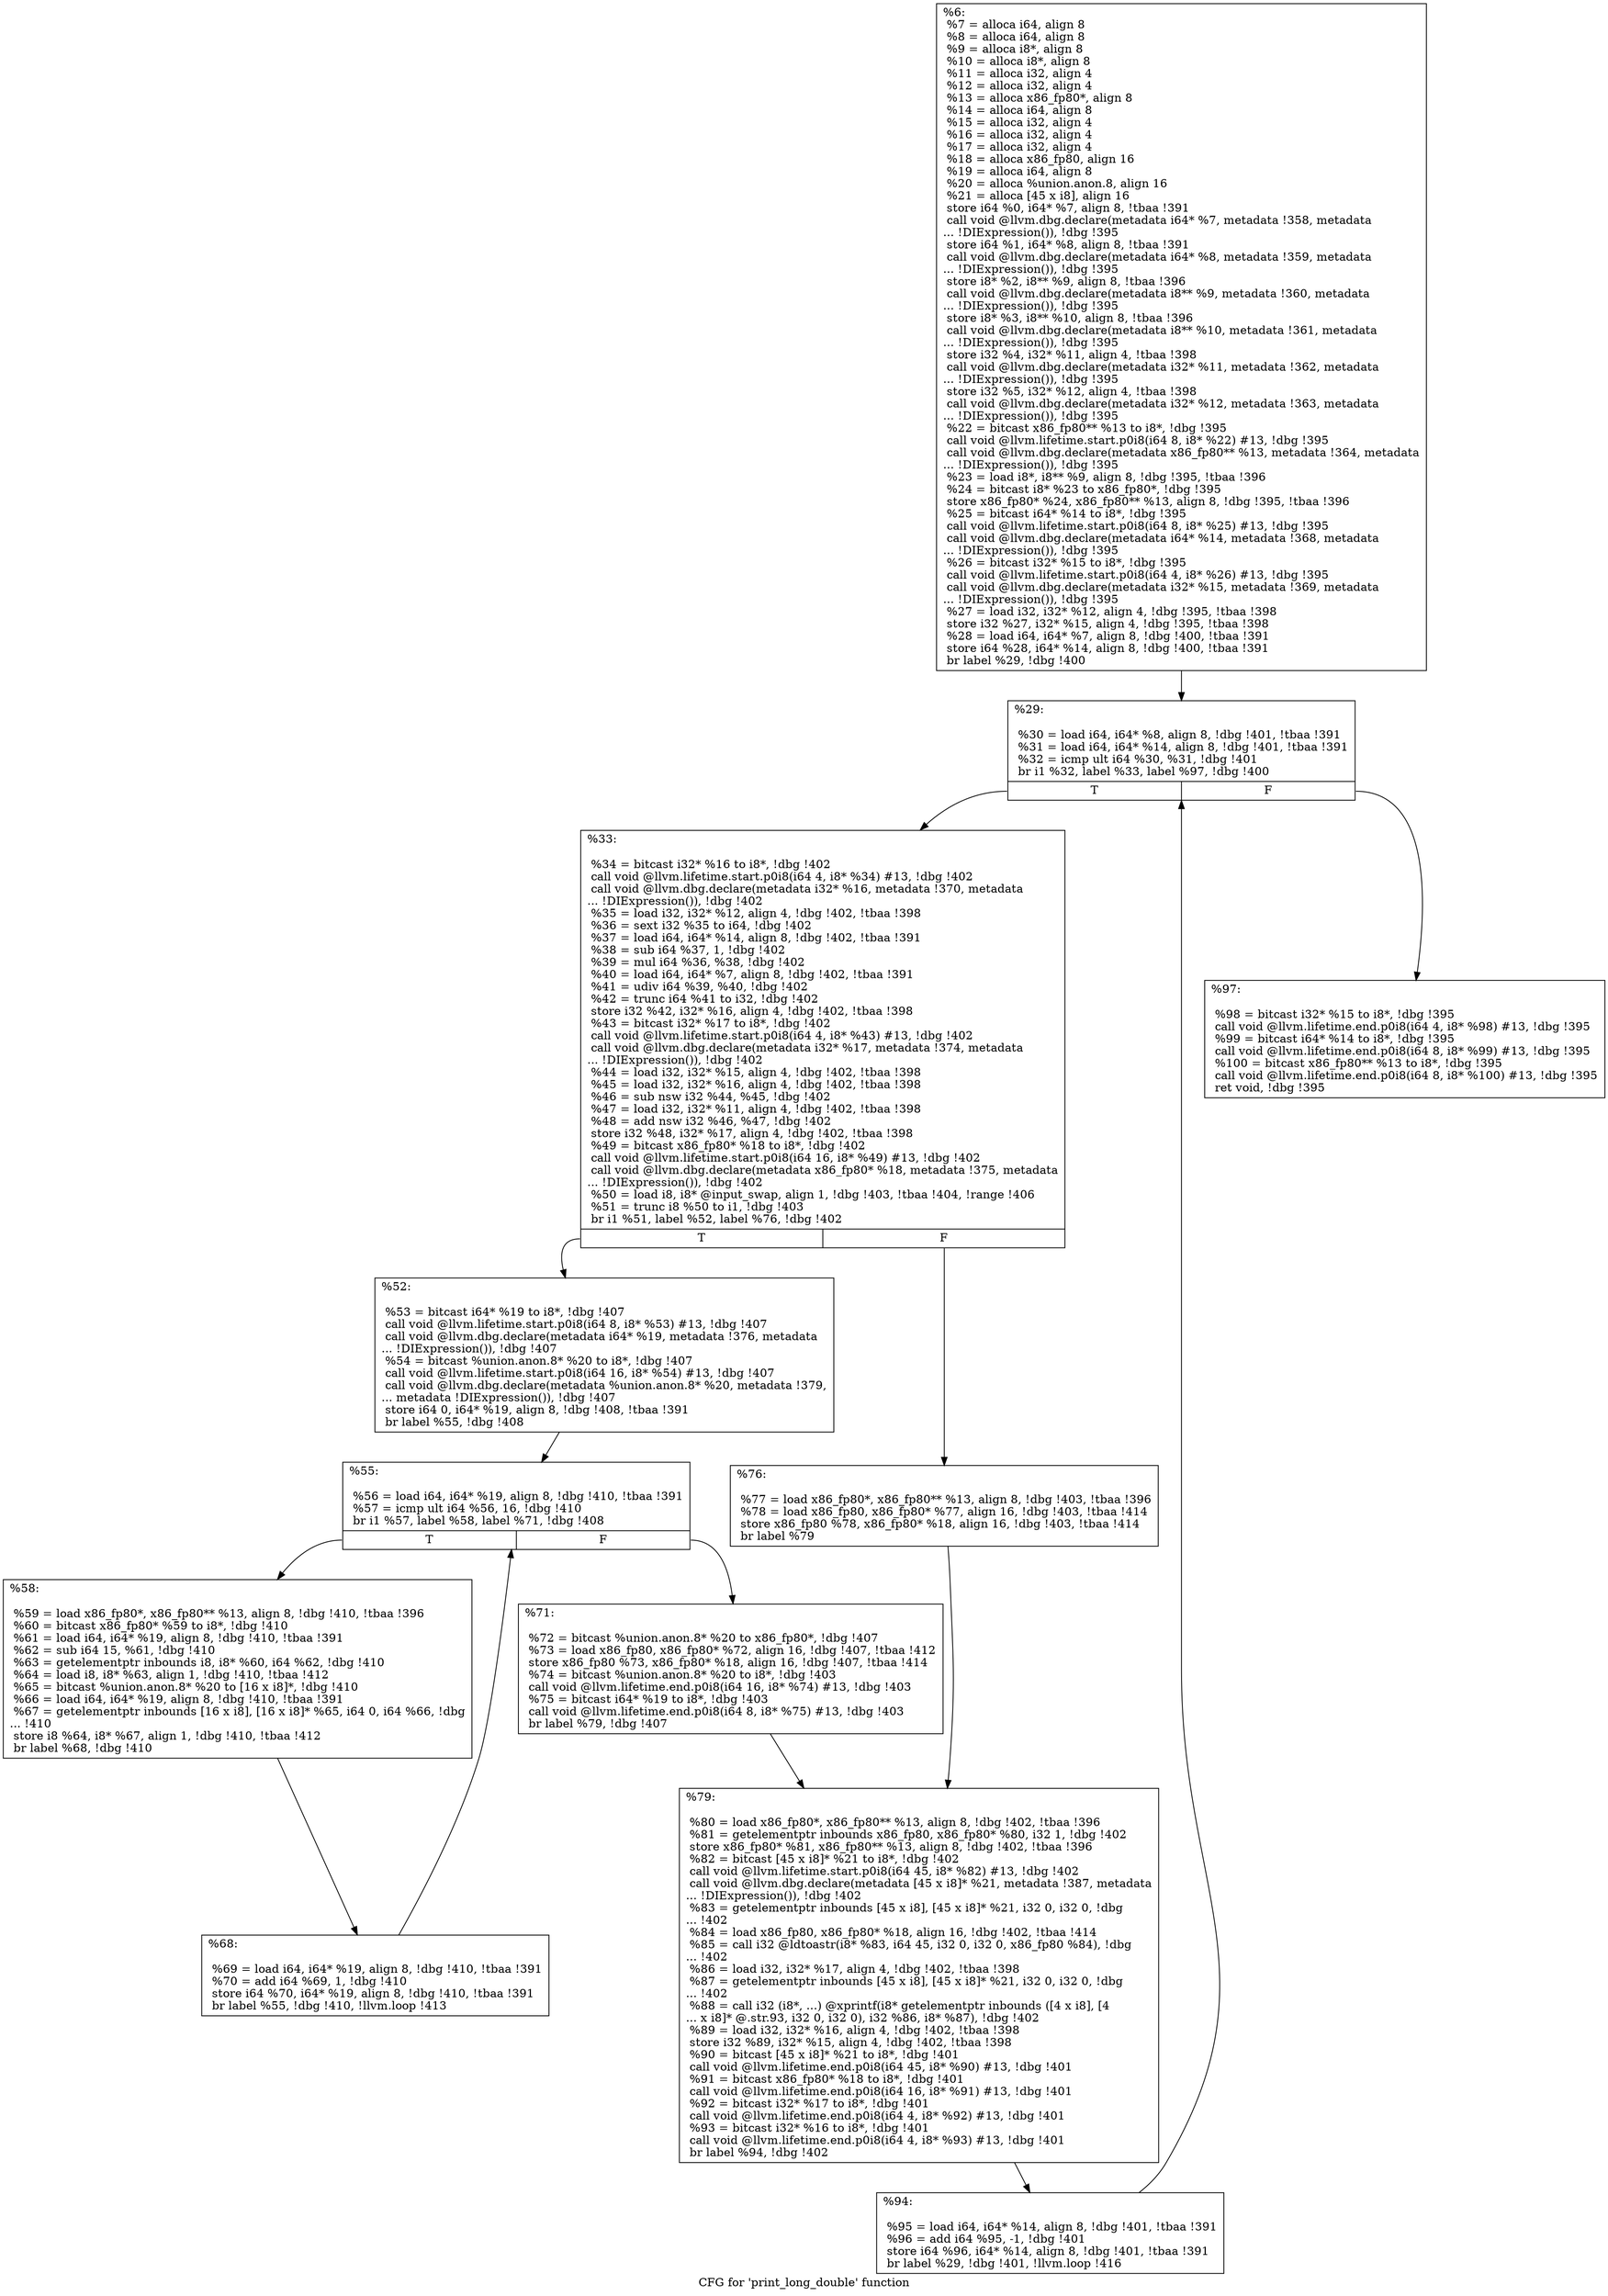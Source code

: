 digraph "CFG for 'print_long_double' function" {
	label="CFG for 'print_long_double' function";

	Node0x1c38790 [shape=record,label="{%6:\l  %7 = alloca i64, align 8\l  %8 = alloca i64, align 8\l  %9 = alloca i8*, align 8\l  %10 = alloca i8*, align 8\l  %11 = alloca i32, align 4\l  %12 = alloca i32, align 4\l  %13 = alloca x86_fp80*, align 8\l  %14 = alloca i64, align 8\l  %15 = alloca i32, align 4\l  %16 = alloca i32, align 4\l  %17 = alloca i32, align 4\l  %18 = alloca x86_fp80, align 16\l  %19 = alloca i64, align 8\l  %20 = alloca %union.anon.8, align 16\l  %21 = alloca [45 x i8], align 16\l  store i64 %0, i64* %7, align 8, !tbaa !391\l  call void @llvm.dbg.declare(metadata i64* %7, metadata !358, metadata\l... !DIExpression()), !dbg !395\l  store i64 %1, i64* %8, align 8, !tbaa !391\l  call void @llvm.dbg.declare(metadata i64* %8, metadata !359, metadata\l... !DIExpression()), !dbg !395\l  store i8* %2, i8** %9, align 8, !tbaa !396\l  call void @llvm.dbg.declare(metadata i8** %9, metadata !360, metadata\l... !DIExpression()), !dbg !395\l  store i8* %3, i8** %10, align 8, !tbaa !396\l  call void @llvm.dbg.declare(metadata i8** %10, metadata !361, metadata\l... !DIExpression()), !dbg !395\l  store i32 %4, i32* %11, align 4, !tbaa !398\l  call void @llvm.dbg.declare(metadata i32* %11, metadata !362, metadata\l... !DIExpression()), !dbg !395\l  store i32 %5, i32* %12, align 4, !tbaa !398\l  call void @llvm.dbg.declare(metadata i32* %12, metadata !363, metadata\l... !DIExpression()), !dbg !395\l  %22 = bitcast x86_fp80** %13 to i8*, !dbg !395\l  call void @llvm.lifetime.start.p0i8(i64 8, i8* %22) #13, !dbg !395\l  call void @llvm.dbg.declare(metadata x86_fp80** %13, metadata !364, metadata\l... !DIExpression()), !dbg !395\l  %23 = load i8*, i8** %9, align 8, !dbg !395, !tbaa !396\l  %24 = bitcast i8* %23 to x86_fp80*, !dbg !395\l  store x86_fp80* %24, x86_fp80** %13, align 8, !dbg !395, !tbaa !396\l  %25 = bitcast i64* %14 to i8*, !dbg !395\l  call void @llvm.lifetime.start.p0i8(i64 8, i8* %25) #13, !dbg !395\l  call void @llvm.dbg.declare(metadata i64* %14, metadata !368, metadata\l... !DIExpression()), !dbg !395\l  %26 = bitcast i32* %15 to i8*, !dbg !395\l  call void @llvm.lifetime.start.p0i8(i64 4, i8* %26) #13, !dbg !395\l  call void @llvm.dbg.declare(metadata i32* %15, metadata !369, metadata\l... !DIExpression()), !dbg !395\l  %27 = load i32, i32* %12, align 4, !dbg !395, !tbaa !398\l  store i32 %27, i32* %15, align 4, !dbg !395, !tbaa !398\l  %28 = load i64, i64* %7, align 8, !dbg !400, !tbaa !391\l  store i64 %28, i64* %14, align 8, !dbg !400, !tbaa !391\l  br label %29, !dbg !400\l}"];
	Node0x1c38790 -> Node0x1b71d70;
	Node0x1b71d70 [shape=record,label="{%29:\l\l  %30 = load i64, i64* %8, align 8, !dbg !401, !tbaa !391\l  %31 = load i64, i64* %14, align 8, !dbg !401, !tbaa !391\l  %32 = icmp ult i64 %30, %31, !dbg !401\l  br i1 %32, label %33, label %97, !dbg !400\l|{<s0>T|<s1>F}}"];
	Node0x1b71d70:s0 -> Node0x1b71dc0;
	Node0x1b71d70:s1 -> Node0x1b72090;
	Node0x1b71dc0 [shape=record,label="{%33:\l\l  %34 = bitcast i32* %16 to i8*, !dbg !402\l  call void @llvm.lifetime.start.p0i8(i64 4, i8* %34) #13, !dbg !402\l  call void @llvm.dbg.declare(metadata i32* %16, metadata !370, metadata\l... !DIExpression()), !dbg !402\l  %35 = load i32, i32* %12, align 4, !dbg !402, !tbaa !398\l  %36 = sext i32 %35 to i64, !dbg !402\l  %37 = load i64, i64* %14, align 8, !dbg !402, !tbaa !391\l  %38 = sub i64 %37, 1, !dbg !402\l  %39 = mul i64 %36, %38, !dbg !402\l  %40 = load i64, i64* %7, align 8, !dbg !402, !tbaa !391\l  %41 = udiv i64 %39, %40, !dbg !402\l  %42 = trunc i64 %41 to i32, !dbg !402\l  store i32 %42, i32* %16, align 4, !dbg !402, !tbaa !398\l  %43 = bitcast i32* %17 to i8*, !dbg !402\l  call void @llvm.lifetime.start.p0i8(i64 4, i8* %43) #13, !dbg !402\l  call void @llvm.dbg.declare(metadata i32* %17, metadata !374, metadata\l... !DIExpression()), !dbg !402\l  %44 = load i32, i32* %15, align 4, !dbg !402, !tbaa !398\l  %45 = load i32, i32* %16, align 4, !dbg !402, !tbaa !398\l  %46 = sub nsw i32 %44, %45, !dbg !402\l  %47 = load i32, i32* %11, align 4, !dbg !402, !tbaa !398\l  %48 = add nsw i32 %46, %47, !dbg !402\l  store i32 %48, i32* %17, align 4, !dbg !402, !tbaa !398\l  %49 = bitcast x86_fp80* %18 to i8*, !dbg !402\l  call void @llvm.lifetime.start.p0i8(i64 16, i8* %49) #13, !dbg !402\l  call void @llvm.dbg.declare(metadata x86_fp80* %18, metadata !375, metadata\l... !DIExpression()), !dbg !402\l  %50 = load i8, i8* @input_swap, align 1, !dbg !403, !tbaa !404, !range !406\l  %51 = trunc i8 %50 to i1, !dbg !403\l  br i1 %51, label %52, label %76, !dbg !402\l|{<s0>T|<s1>F}}"];
	Node0x1b71dc0:s0 -> Node0x1b71e10;
	Node0x1b71dc0:s1 -> Node0x1b71fa0;
	Node0x1b71e10 [shape=record,label="{%52:\l\l  %53 = bitcast i64* %19 to i8*, !dbg !407\l  call void @llvm.lifetime.start.p0i8(i64 8, i8* %53) #13, !dbg !407\l  call void @llvm.dbg.declare(metadata i64* %19, metadata !376, metadata\l... !DIExpression()), !dbg !407\l  %54 = bitcast %union.anon.8* %20 to i8*, !dbg !407\l  call void @llvm.lifetime.start.p0i8(i64 16, i8* %54) #13, !dbg !407\l  call void @llvm.dbg.declare(metadata %union.anon.8* %20, metadata !379,\l... metadata !DIExpression()), !dbg !407\l  store i64 0, i64* %19, align 8, !dbg !408, !tbaa !391\l  br label %55, !dbg !408\l}"];
	Node0x1b71e10 -> Node0x1b71e60;
	Node0x1b71e60 [shape=record,label="{%55:\l\l  %56 = load i64, i64* %19, align 8, !dbg !410, !tbaa !391\l  %57 = icmp ult i64 %56, 16, !dbg !410\l  br i1 %57, label %58, label %71, !dbg !408\l|{<s0>T|<s1>F}}"];
	Node0x1b71e60:s0 -> Node0x1b71eb0;
	Node0x1b71e60:s1 -> Node0x1b71f50;
	Node0x1b71eb0 [shape=record,label="{%58:\l\l  %59 = load x86_fp80*, x86_fp80** %13, align 8, !dbg !410, !tbaa !396\l  %60 = bitcast x86_fp80* %59 to i8*, !dbg !410\l  %61 = load i64, i64* %19, align 8, !dbg !410, !tbaa !391\l  %62 = sub i64 15, %61, !dbg !410\l  %63 = getelementptr inbounds i8, i8* %60, i64 %62, !dbg !410\l  %64 = load i8, i8* %63, align 1, !dbg !410, !tbaa !412\l  %65 = bitcast %union.anon.8* %20 to [16 x i8]*, !dbg !410\l  %66 = load i64, i64* %19, align 8, !dbg !410, !tbaa !391\l  %67 = getelementptr inbounds [16 x i8], [16 x i8]* %65, i64 0, i64 %66, !dbg\l... !410\l  store i8 %64, i8* %67, align 1, !dbg !410, !tbaa !412\l  br label %68, !dbg !410\l}"];
	Node0x1b71eb0 -> Node0x1b71f00;
	Node0x1b71f00 [shape=record,label="{%68:\l\l  %69 = load i64, i64* %19, align 8, !dbg !410, !tbaa !391\l  %70 = add i64 %69, 1, !dbg !410\l  store i64 %70, i64* %19, align 8, !dbg !410, !tbaa !391\l  br label %55, !dbg !410, !llvm.loop !413\l}"];
	Node0x1b71f00 -> Node0x1b71e60;
	Node0x1b71f50 [shape=record,label="{%71:\l\l  %72 = bitcast %union.anon.8* %20 to x86_fp80*, !dbg !407\l  %73 = load x86_fp80, x86_fp80* %72, align 16, !dbg !407, !tbaa !412\l  store x86_fp80 %73, x86_fp80* %18, align 16, !dbg !407, !tbaa !414\l  %74 = bitcast %union.anon.8* %20 to i8*, !dbg !403\l  call void @llvm.lifetime.end.p0i8(i64 16, i8* %74) #13, !dbg !403\l  %75 = bitcast i64* %19 to i8*, !dbg !403\l  call void @llvm.lifetime.end.p0i8(i64 8, i8* %75) #13, !dbg !403\l  br label %79, !dbg !407\l}"];
	Node0x1b71f50 -> Node0x1b71ff0;
	Node0x1b71fa0 [shape=record,label="{%76:\l\l  %77 = load x86_fp80*, x86_fp80** %13, align 8, !dbg !403, !tbaa !396\l  %78 = load x86_fp80, x86_fp80* %77, align 16, !dbg !403, !tbaa !414\l  store x86_fp80 %78, x86_fp80* %18, align 16, !dbg !403, !tbaa !414\l  br label %79\l}"];
	Node0x1b71fa0 -> Node0x1b71ff0;
	Node0x1b71ff0 [shape=record,label="{%79:\l\l  %80 = load x86_fp80*, x86_fp80** %13, align 8, !dbg !402, !tbaa !396\l  %81 = getelementptr inbounds x86_fp80, x86_fp80* %80, i32 1, !dbg !402\l  store x86_fp80* %81, x86_fp80** %13, align 8, !dbg !402, !tbaa !396\l  %82 = bitcast [45 x i8]* %21 to i8*, !dbg !402\l  call void @llvm.lifetime.start.p0i8(i64 45, i8* %82) #13, !dbg !402\l  call void @llvm.dbg.declare(metadata [45 x i8]* %21, metadata !387, metadata\l... !DIExpression()), !dbg !402\l  %83 = getelementptr inbounds [45 x i8], [45 x i8]* %21, i32 0, i32 0, !dbg\l... !402\l  %84 = load x86_fp80, x86_fp80* %18, align 16, !dbg !402, !tbaa !414\l  %85 = call i32 @ldtoastr(i8* %83, i64 45, i32 0, i32 0, x86_fp80 %84), !dbg\l... !402\l  %86 = load i32, i32* %17, align 4, !dbg !402, !tbaa !398\l  %87 = getelementptr inbounds [45 x i8], [45 x i8]* %21, i32 0, i32 0, !dbg\l... !402\l  %88 = call i32 (i8*, ...) @xprintf(i8* getelementptr inbounds ([4 x i8], [4\l... x i8]* @.str.93, i32 0, i32 0), i32 %86, i8* %87), !dbg !402\l  %89 = load i32, i32* %16, align 4, !dbg !402, !tbaa !398\l  store i32 %89, i32* %15, align 4, !dbg !402, !tbaa !398\l  %90 = bitcast [45 x i8]* %21 to i8*, !dbg !401\l  call void @llvm.lifetime.end.p0i8(i64 45, i8* %90) #13, !dbg !401\l  %91 = bitcast x86_fp80* %18 to i8*, !dbg !401\l  call void @llvm.lifetime.end.p0i8(i64 16, i8* %91) #13, !dbg !401\l  %92 = bitcast i32* %17 to i8*, !dbg !401\l  call void @llvm.lifetime.end.p0i8(i64 4, i8* %92) #13, !dbg !401\l  %93 = bitcast i32* %16 to i8*, !dbg !401\l  call void @llvm.lifetime.end.p0i8(i64 4, i8* %93) #13, !dbg !401\l  br label %94, !dbg !402\l}"];
	Node0x1b71ff0 -> Node0x1b72040;
	Node0x1b72040 [shape=record,label="{%94:\l\l  %95 = load i64, i64* %14, align 8, !dbg !401, !tbaa !391\l  %96 = add i64 %95, -1, !dbg !401\l  store i64 %96, i64* %14, align 8, !dbg !401, !tbaa !391\l  br label %29, !dbg !401, !llvm.loop !416\l}"];
	Node0x1b72040 -> Node0x1b71d70;
	Node0x1b72090 [shape=record,label="{%97:\l\l  %98 = bitcast i32* %15 to i8*, !dbg !395\l  call void @llvm.lifetime.end.p0i8(i64 4, i8* %98) #13, !dbg !395\l  %99 = bitcast i64* %14 to i8*, !dbg !395\l  call void @llvm.lifetime.end.p0i8(i64 8, i8* %99) #13, !dbg !395\l  %100 = bitcast x86_fp80** %13 to i8*, !dbg !395\l  call void @llvm.lifetime.end.p0i8(i64 8, i8* %100) #13, !dbg !395\l  ret void, !dbg !395\l}"];
}
